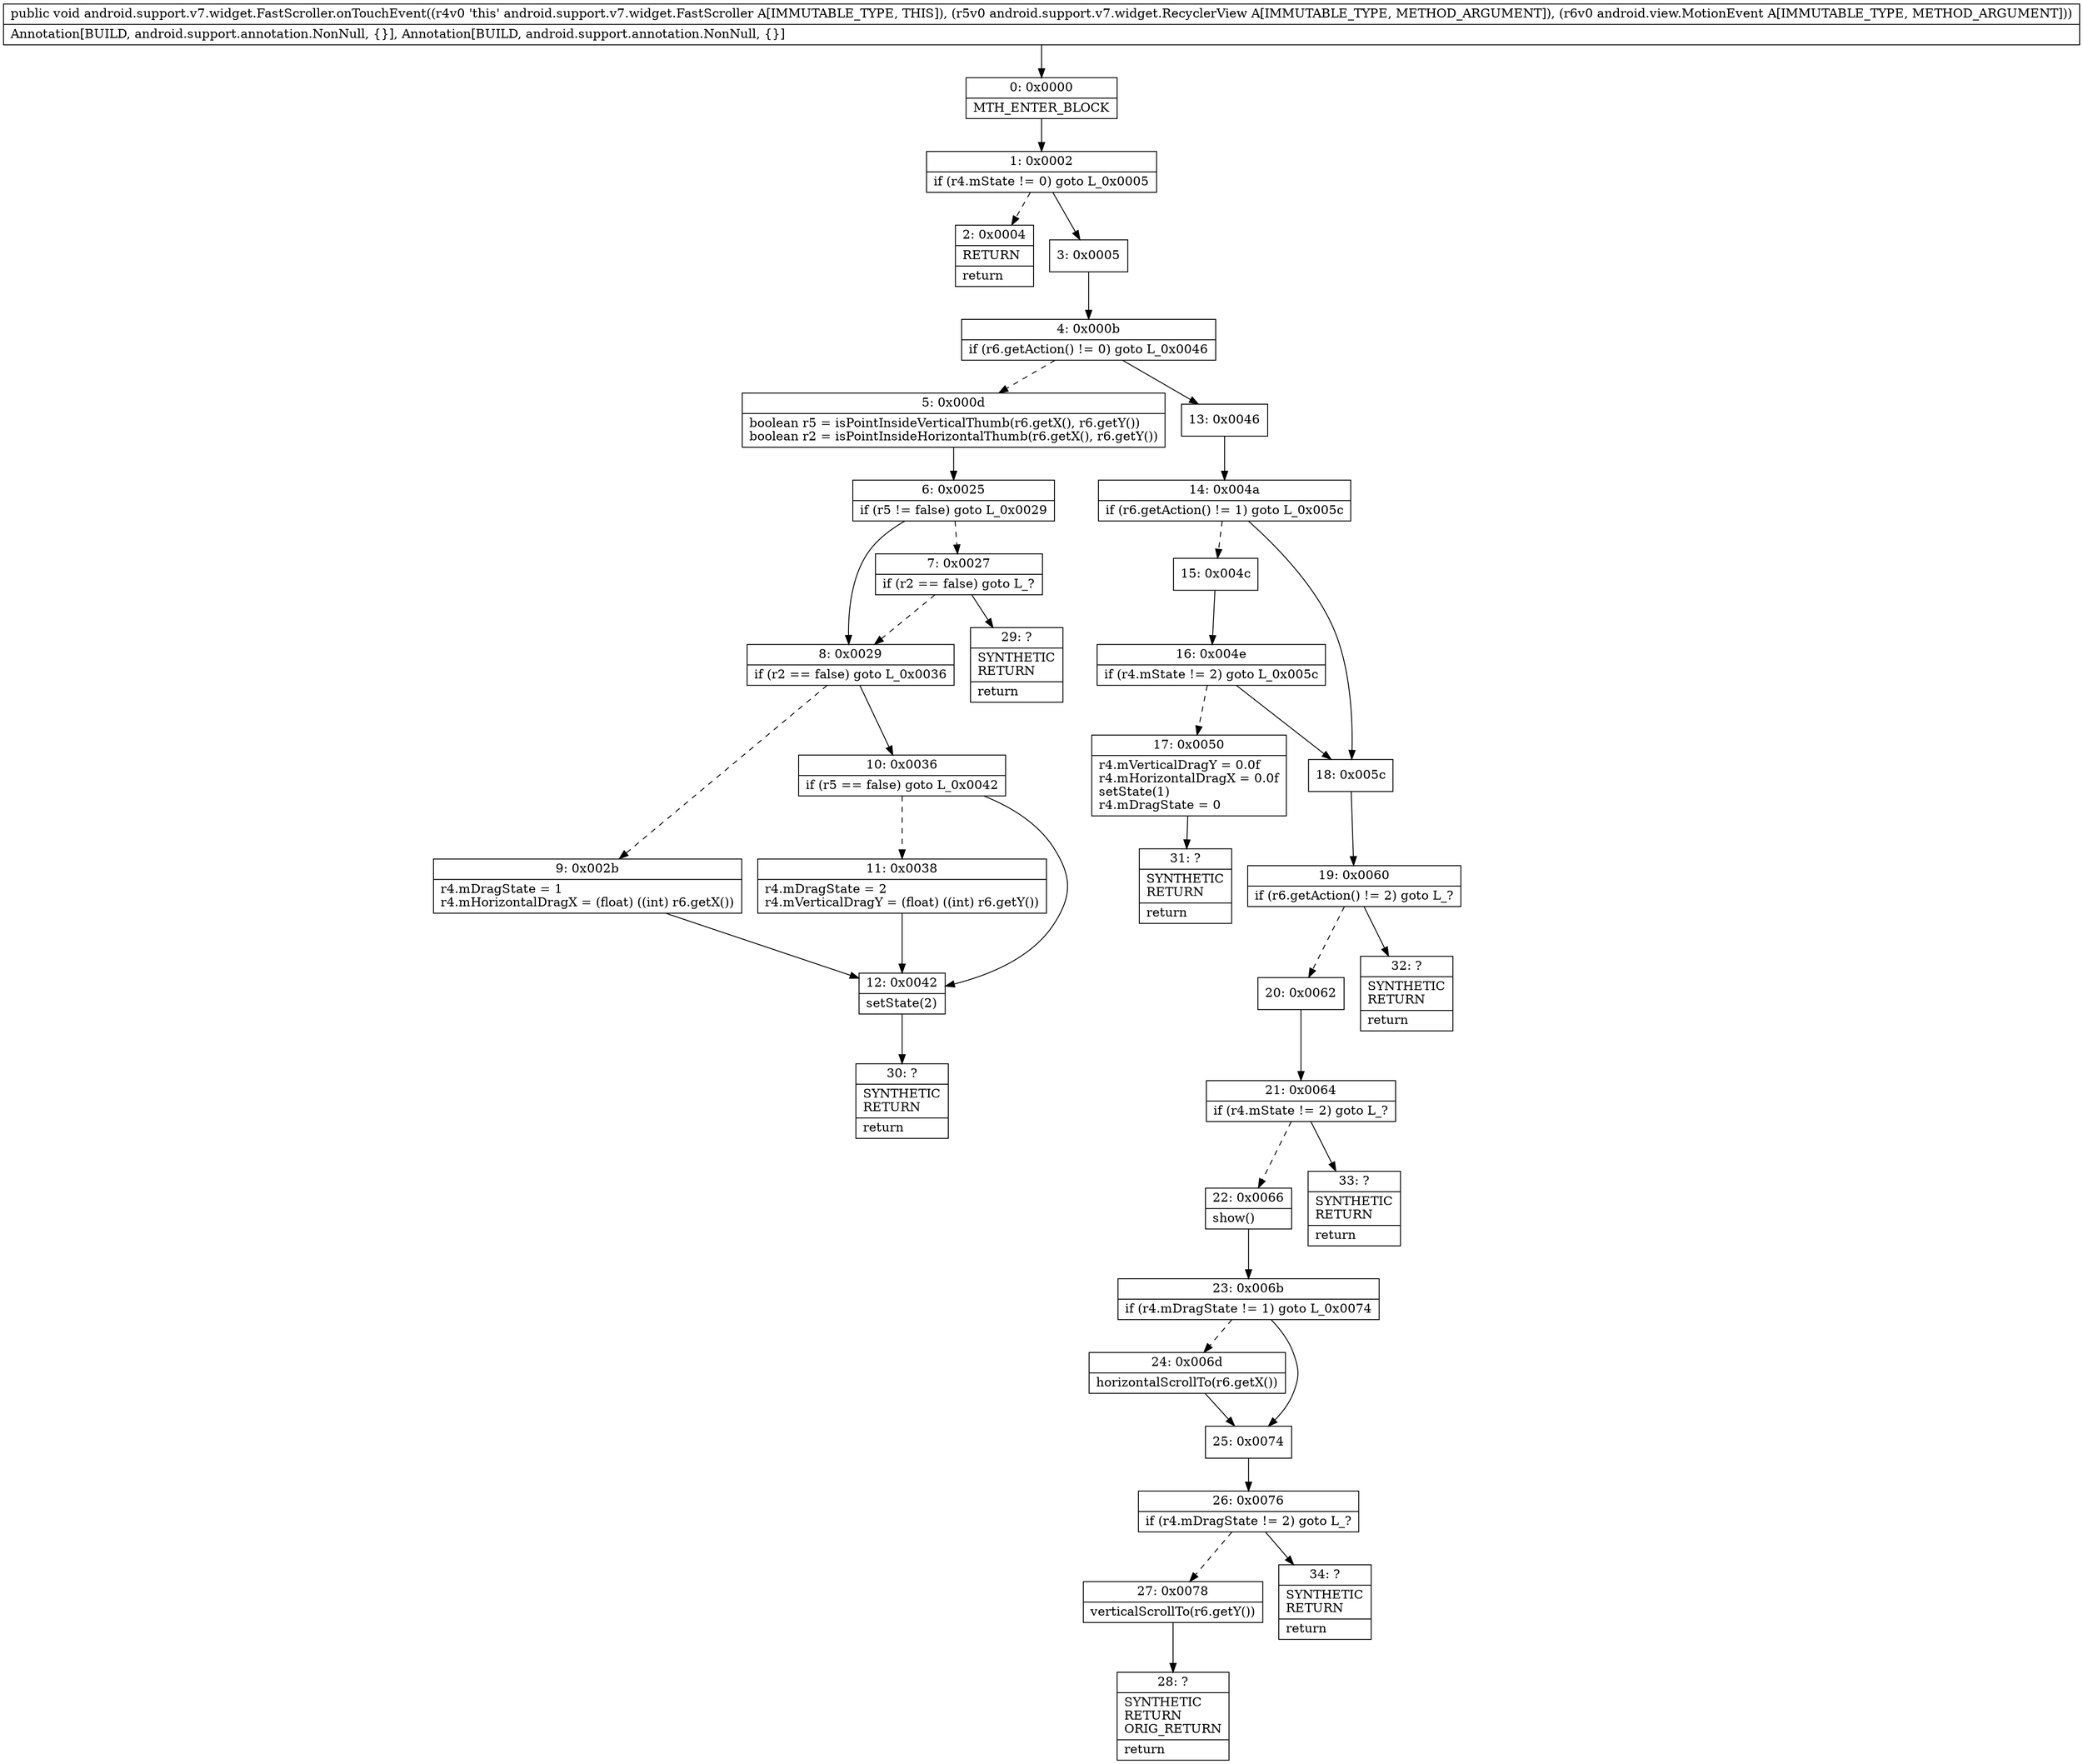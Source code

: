 digraph "CFG forandroid.support.v7.widget.FastScroller.onTouchEvent(Landroid\/support\/v7\/widget\/RecyclerView;Landroid\/view\/MotionEvent;)V" {
Node_0 [shape=record,label="{0\:\ 0x0000|MTH_ENTER_BLOCK\l}"];
Node_1 [shape=record,label="{1\:\ 0x0002|if (r4.mState != 0) goto L_0x0005\l}"];
Node_2 [shape=record,label="{2\:\ 0x0004|RETURN\l|return\l}"];
Node_3 [shape=record,label="{3\:\ 0x0005}"];
Node_4 [shape=record,label="{4\:\ 0x000b|if (r6.getAction() != 0) goto L_0x0046\l}"];
Node_5 [shape=record,label="{5\:\ 0x000d|boolean r5 = isPointInsideVerticalThumb(r6.getX(), r6.getY())\lboolean r2 = isPointInsideHorizontalThumb(r6.getX(), r6.getY())\l}"];
Node_6 [shape=record,label="{6\:\ 0x0025|if (r5 != false) goto L_0x0029\l}"];
Node_7 [shape=record,label="{7\:\ 0x0027|if (r2 == false) goto L_?\l}"];
Node_8 [shape=record,label="{8\:\ 0x0029|if (r2 == false) goto L_0x0036\l}"];
Node_9 [shape=record,label="{9\:\ 0x002b|r4.mDragState = 1\lr4.mHorizontalDragX = (float) ((int) r6.getX())\l}"];
Node_10 [shape=record,label="{10\:\ 0x0036|if (r5 == false) goto L_0x0042\l}"];
Node_11 [shape=record,label="{11\:\ 0x0038|r4.mDragState = 2\lr4.mVerticalDragY = (float) ((int) r6.getY())\l}"];
Node_12 [shape=record,label="{12\:\ 0x0042|setState(2)\l}"];
Node_13 [shape=record,label="{13\:\ 0x0046}"];
Node_14 [shape=record,label="{14\:\ 0x004a|if (r6.getAction() != 1) goto L_0x005c\l}"];
Node_15 [shape=record,label="{15\:\ 0x004c}"];
Node_16 [shape=record,label="{16\:\ 0x004e|if (r4.mState != 2) goto L_0x005c\l}"];
Node_17 [shape=record,label="{17\:\ 0x0050|r4.mVerticalDragY = 0.0f\lr4.mHorizontalDragX = 0.0f\lsetState(1)\lr4.mDragState = 0\l}"];
Node_18 [shape=record,label="{18\:\ 0x005c}"];
Node_19 [shape=record,label="{19\:\ 0x0060|if (r6.getAction() != 2) goto L_?\l}"];
Node_20 [shape=record,label="{20\:\ 0x0062}"];
Node_21 [shape=record,label="{21\:\ 0x0064|if (r4.mState != 2) goto L_?\l}"];
Node_22 [shape=record,label="{22\:\ 0x0066|show()\l}"];
Node_23 [shape=record,label="{23\:\ 0x006b|if (r4.mDragState != 1) goto L_0x0074\l}"];
Node_24 [shape=record,label="{24\:\ 0x006d|horizontalScrollTo(r6.getX())\l}"];
Node_25 [shape=record,label="{25\:\ 0x0074}"];
Node_26 [shape=record,label="{26\:\ 0x0076|if (r4.mDragState != 2) goto L_?\l}"];
Node_27 [shape=record,label="{27\:\ 0x0078|verticalScrollTo(r6.getY())\l}"];
Node_28 [shape=record,label="{28\:\ ?|SYNTHETIC\lRETURN\lORIG_RETURN\l|return\l}"];
Node_29 [shape=record,label="{29\:\ ?|SYNTHETIC\lRETURN\l|return\l}"];
Node_30 [shape=record,label="{30\:\ ?|SYNTHETIC\lRETURN\l|return\l}"];
Node_31 [shape=record,label="{31\:\ ?|SYNTHETIC\lRETURN\l|return\l}"];
Node_32 [shape=record,label="{32\:\ ?|SYNTHETIC\lRETURN\l|return\l}"];
Node_33 [shape=record,label="{33\:\ ?|SYNTHETIC\lRETURN\l|return\l}"];
Node_34 [shape=record,label="{34\:\ ?|SYNTHETIC\lRETURN\l|return\l}"];
MethodNode[shape=record,label="{public void android.support.v7.widget.FastScroller.onTouchEvent((r4v0 'this' android.support.v7.widget.FastScroller A[IMMUTABLE_TYPE, THIS]), (r5v0 android.support.v7.widget.RecyclerView A[IMMUTABLE_TYPE, METHOD_ARGUMENT]), (r6v0 android.view.MotionEvent A[IMMUTABLE_TYPE, METHOD_ARGUMENT]))  | Annotation[BUILD, android.support.annotation.NonNull, \{\}], Annotation[BUILD, android.support.annotation.NonNull, \{\}]\l}"];
MethodNode -> Node_0;
Node_0 -> Node_1;
Node_1 -> Node_2[style=dashed];
Node_1 -> Node_3;
Node_3 -> Node_4;
Node_4 -> Node_5[style=dashed];
Node_4 -> Node_13;
Node_5 -> Node_6;
Node_6 -> Node_7[style=dashed];
Node_6 -> Node_8;
Node_7 -> Node_8[style=dashed];
Node_7 -> Node_29;
Node_8 -> Node_9[style=dashed];
Node_8 -> Node_10;
Node_9 -> Node_12;
Node_10 -> Node_11[style=dashed];
Node_10 -> Node_12;
Node_11 -> Node_12;
Node_12 -> Node_30;
Node_13 -> Node_14;
Node_14 -> Node_15[style=dashed];
Node_14 -> Node_18;
Node_15 -> Node_16;
Node_16 -> Node_17[style=dashed];
Node_16 -> Node_18;
Node_17 -> Node_31;
Node_18 -> Node_19;
Node_19 -> Node_20[style=dashed];
Node_19 -> Node_32;
Node_20 -> Node_21;
Node_21 -> Node_22[style=dashed];
Node_21 -> Node_33;
Node_22 -> Node_23;
Node_23 -> Node_24[style=dashed];
Node_23 -> Node_25;
Node_24 -> Node_25;
Node_25 -> Node_26;
Node_26 -> Node_27[style=dashed];
Node_26 -> Node_34;
Node_27 -> Node_28;
}


